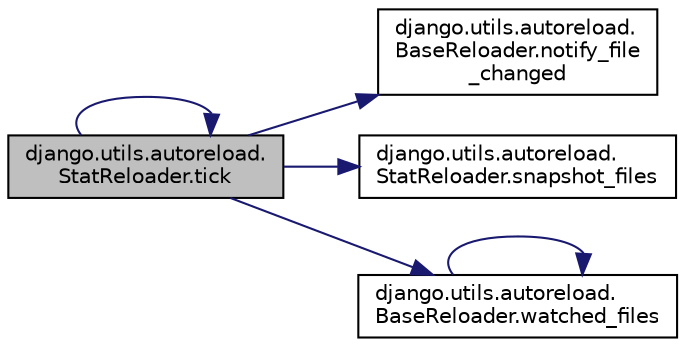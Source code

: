 digraph "django.utils.autoreload.StatReloader.tick"
{
 // LATEX_PDF_SIZE
  edge [fontname="Helvetica",fontsize="10",labelfontname="Helvetica",labelfontsize="10"];
  node [fontname="Helvetica",fontsize="10",shape=record];
  rankdir="LR";
  Node1 [label="django.utils.autoreload.\lStatReloader.tick",height=0.2,width=0.4,color="black", fillcolor="grey75", style="filled", fontcolor="black",tooltip=" "];
  Node1 -> Node2 [color="midnightblue",fontsize="10",style="solid",fontname="Helvetica"];
  Node2 [label="django.utils.autoreload.\lBaseReloader.notify_file\l_changed",height=0.2,width=0.4,color="black", fillcolor="white", style="filled",URL="$d2/db4/classdjango_1_1utils_1_1autoreload_1_1_base_reloader.html#a90690c9a0ad30a1a518c122fe8bd30f6",tooltip=" "];
  Node1 -> Node3 [color="midnightblue",fontsize="10",style="solid",fontname="Helvetica"];
  Node3 [label="django.utils.autoreload.\lStatReloader.snapshot_files",height=0.2,width=0.4,color="black", fillcolor="white", style="filled",URL="$d8/d33/classdjango_1_1utils_1_1autoreload_1_1_stat_reloader.html#ac1afff3f274bd859c84c14ebd8b4c03b",tooltip=" "];
  Node1 -> Node1 [color="midnightblue",fontsize="10",style="solid",fontname="Helvetica"];
  Node1 -> Node4 [color="midnightblue",fontsize="10",style="solid",fontname="Helvetica"];
  Node4 [label="django.utils.autoreload.\lBaseReloader.watched_files",height=0.2,width=0.4,color="black", fillcolor="white", style="filled",URL="$d2/db4/classdjango_1_1utils_1_1autoreload_1_1_base_reloader.html#a785515b2590089e4603d0a6827e4ef93",tooltip=" "];
  Node4 -> Node4 [color="midnightblue",fontsize="10",style="solid",fontname="Helvetica"];
}
